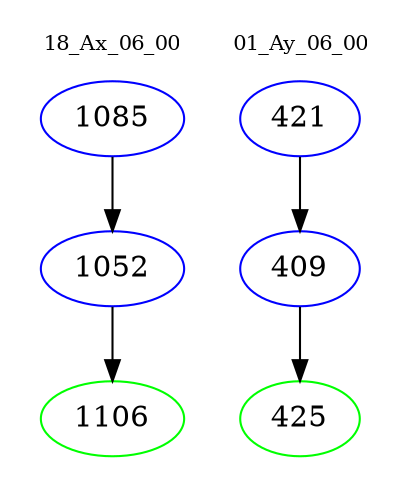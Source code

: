 digraph{
subgraph cluster_0 {
color = white
label = "18_Ax_06_00";
fontsize=10;
T0_1085 [label="1085", color="blue"]
T0_1085 -> T0_1052 [color="black"]
T0_1052 [label="1052", color="blue"]
T0_1052 -> T0_1106 [color="black"]
T0_1106 [label="1106", color="green"]
}
subgraph cluster_1 {
color = white
label = "01_Ay_06_00";
fontsize=10;
T1_421 [label="421", color="blue"]
T1_421 -> T1_409 [color="black"]
T1_409 [label="409", color="blue"]
T1_409 -> T1_425 [color="black"]
T1_425 [label="425", color="green"]
}
}

